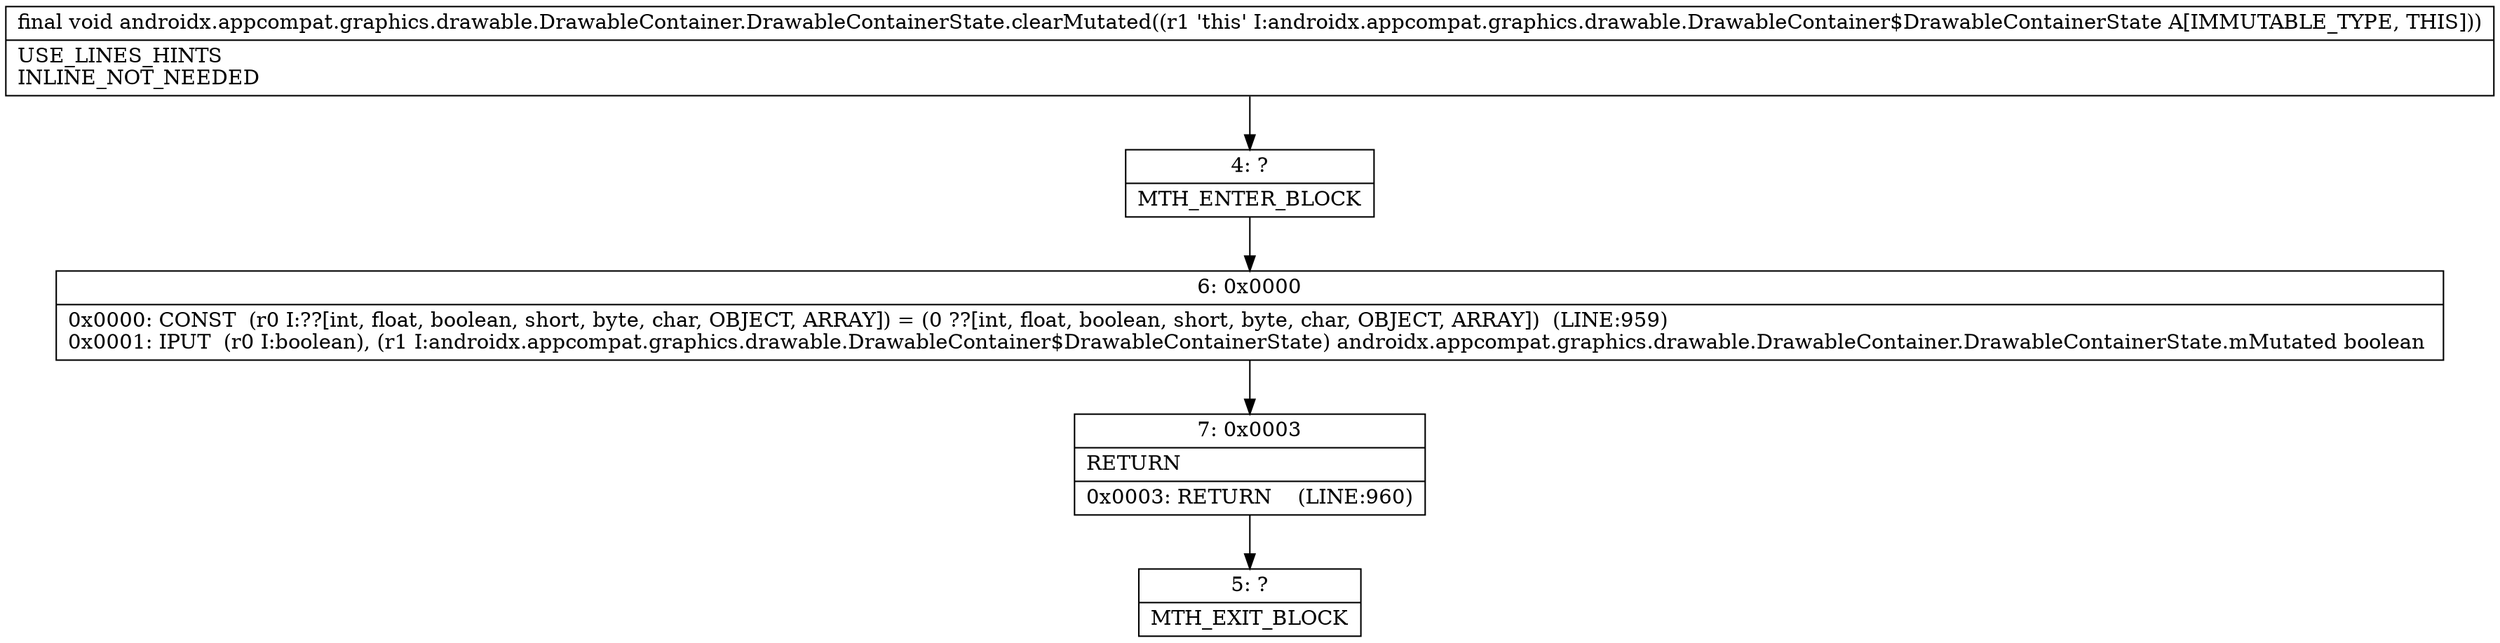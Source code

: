 digraph "CFG forandroidx.appcompat.graphics.drawable.DrawableContainer.DrawableContainerState.clearMutated()V" {
Node_4 [shape=record,label="{4\:\ ?|MTH_ENTER_BLOCK\l}"];
Node_6 [shape=record,label="{6\:\ 0x0000|0x0000: CONST  (r0 I:??[int, float, boolean, short, byte, char, OBJECT, ARRAY]) = (0 ??[int, float, boolean, short, byte, char, OBJECT, ARRAY])  (LINE:959)\l0x0001: IPUT  (r0 I:boolean), (r1 I:androidx.appcompat.graphics.drawable.DrawableContainer$DrawableContainerState) androidx.appcompat.graphics.drawable.DrawableContainer.DrawableContainerState.mMutated boolean \l}"];
Node_7 [shape=record,label="{7\:\ 0x0003|RETURN\l|0x0003: RETURN    (LINE:960)\l}"];
Node_5 [shape=record,label="{5\:\ ?|MTH_EXIT_BLOCK\l}"];
MethodNode[shape=record,label="{final void androidx.appcompat.graphics.drawable.DrawableContainer.DrawableContainerState.clearMutated((r1 'this' I:androidx.appcompat.graphics.drawable.DrawableContainer$DrawableContainerState A[IMMUTABLE_TYPE, THIS]))  | USE_LINES_HINTS\lINLINE_NOT_NEEDED\l}"];
MethodNode -> Node_4;Node_4 -> Node_6;
Node_6 -> Node_7;
Node_7 -> Node_5;
}

